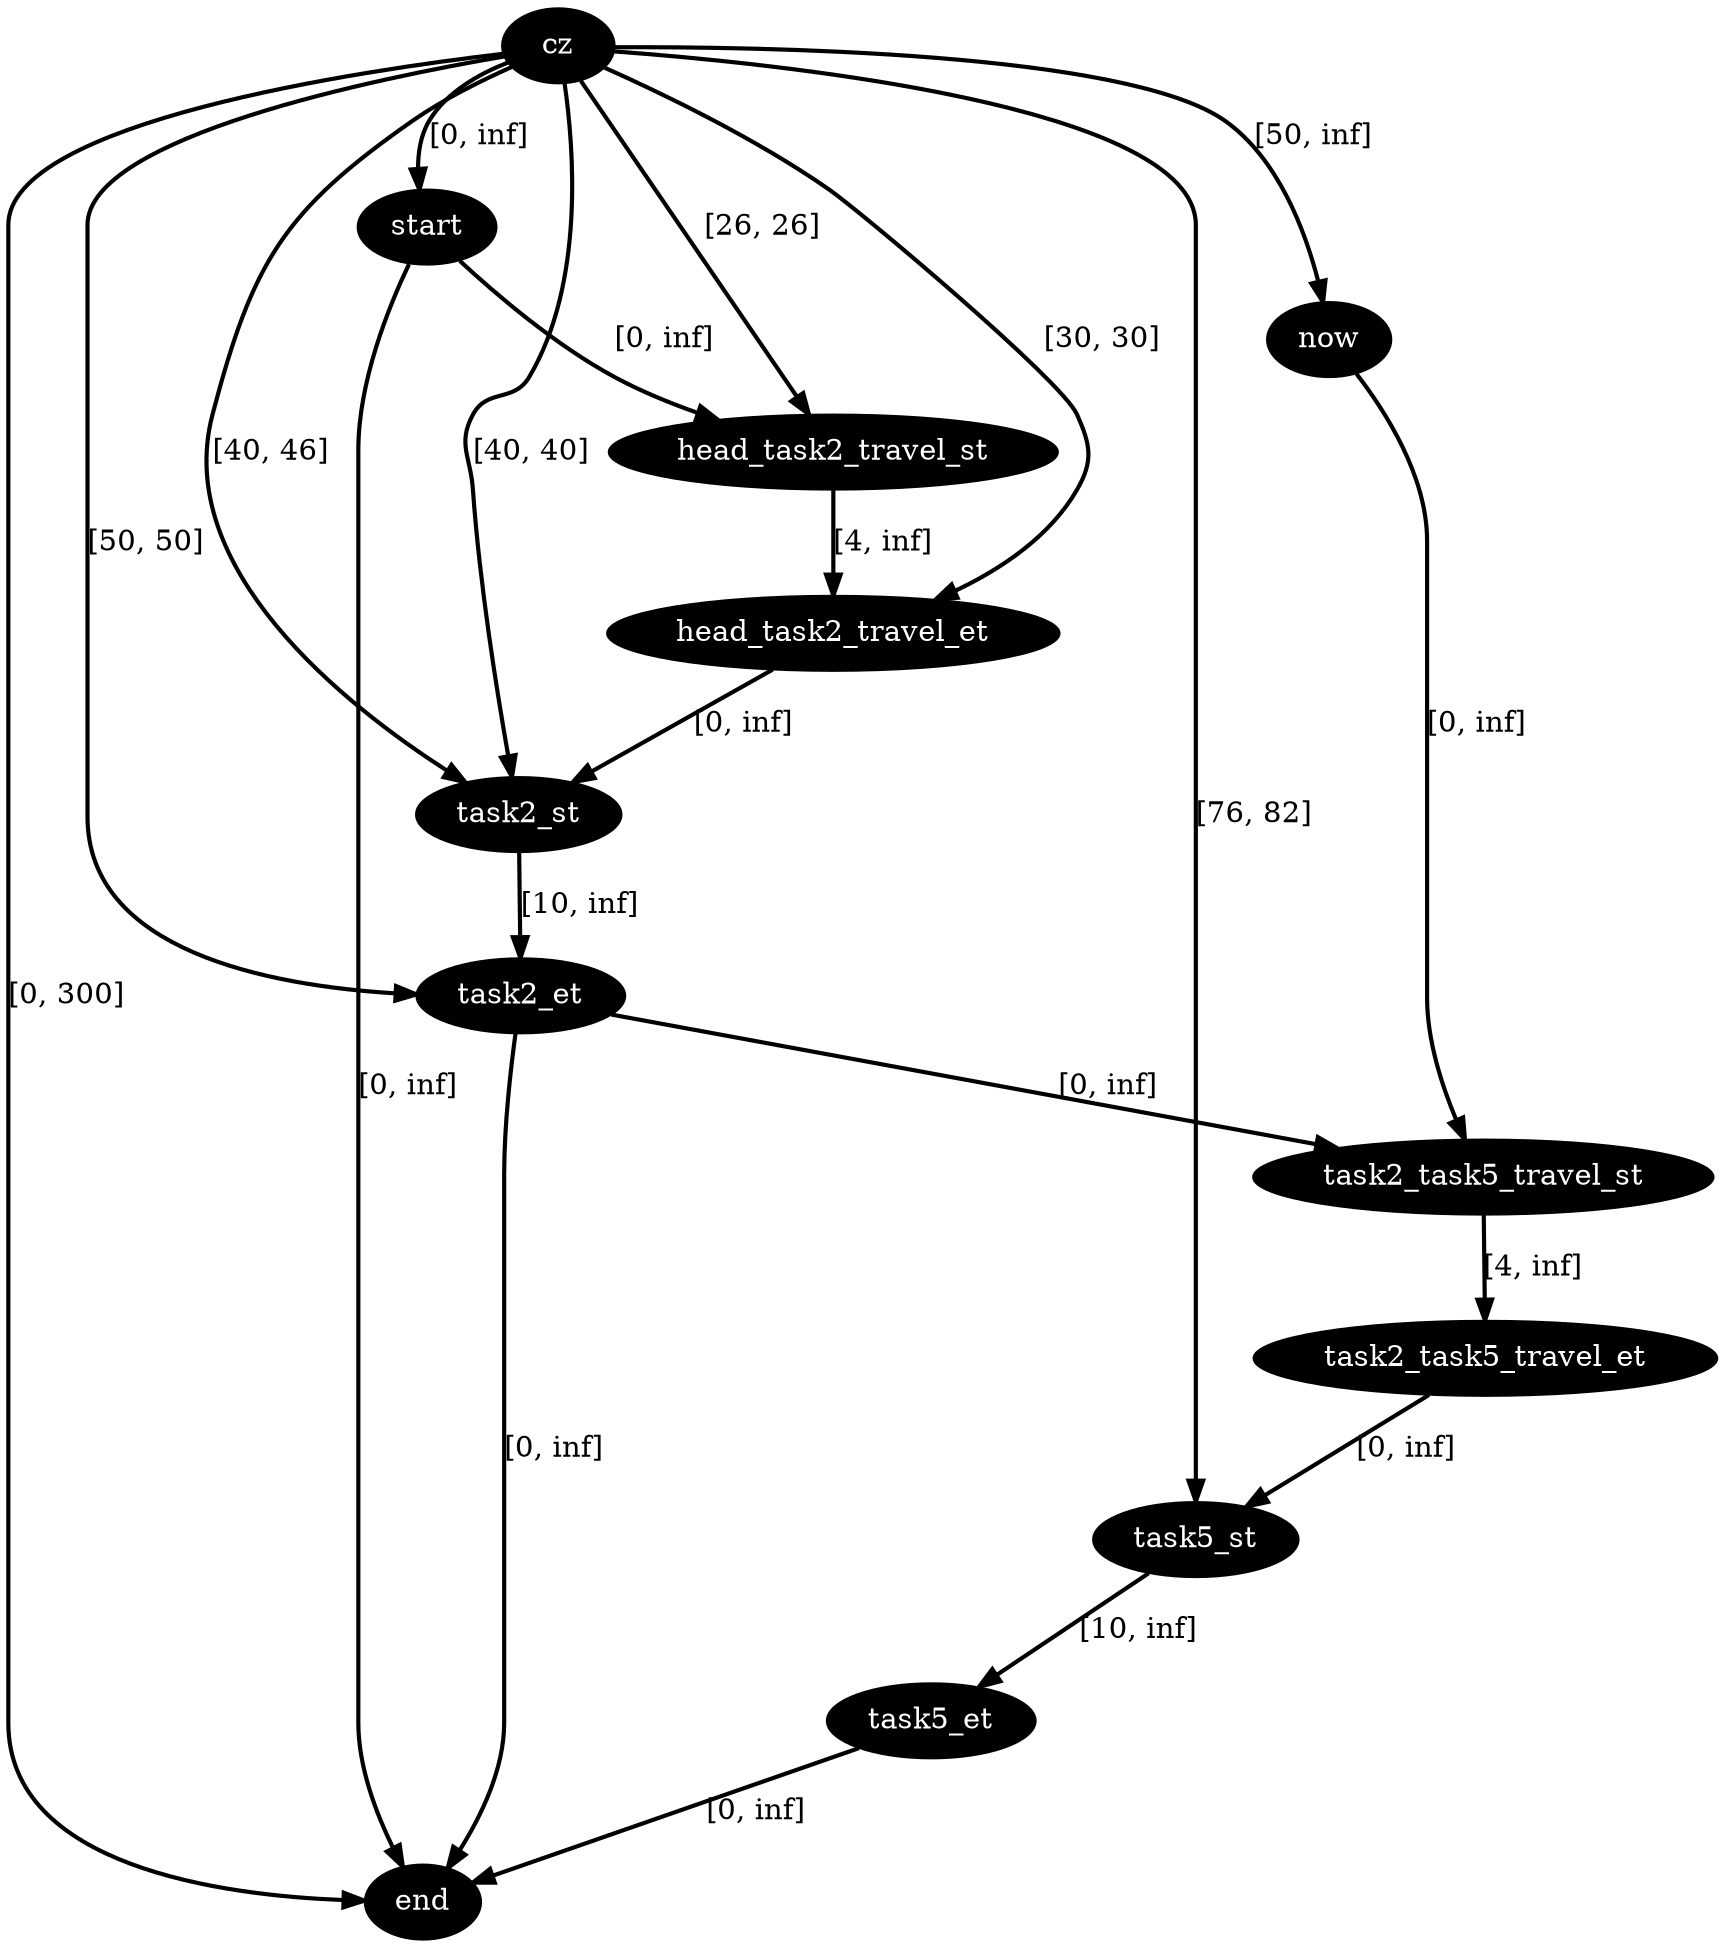 digraph plan {
0[label="cz",style=filled,fillcolor=black,fontcolor=white];
1[label="start",style=filled,fillcolor=black,fontcolor=white];
2[label="now",style=filled,fillcolor=black,fontcolor=white];
3[label="end",style=filled,fillcolor=black,fontcolor=white];
8[label="head_task2_travel_st",style=filled,fillcolor=black,fontcolor=white];
9[label="head_task2_travel_et",style=filled,fillcolor=black,fontcolor=white];
10[label="task2_st",style=filled,fillcolor=black,fontcolor=white];
11[label="task2_et",style=filled,fillcolor=black,fontcolor=white];
18[label="task2_task5_travel_st",style=filled,fillcolor=black,fontcolor=white];
19[label="task2_task5_travel_et",style=filled,fillcolor=black,fontcolor=white];
20[label="task5_st",style=filled,fillcolor=black,fontcolor=white];
21[label="task5_et",style=filled,fillcolor=black,fontcolor=white];
"0"->"1"[label="[0, inf]",penwidth=2,color=black];
"0"->"3"[label="[0, 300]",penwidth=2,color=black];
"8"->"9"[label="[4, inf]",penwidth=2,color=black];
"0"->"9"[label="[30, 30]",penwidth=2,color=black];
"1"->"8"[label="[0, inf]",penwidth=2,color=black];
"0"->"8"[label="[26, 26]",penwidth=2,color=black];
"0"->"2"[label="[50, inf]",penwidth=2,color=black];
"2"->"18"[label="[0, inf]",penwidth=2,color=black];
"1"->"3"[label="[0, inf]",penwidth=2,color=black];
"0"->"11"[label="[50, 50]",penwidth=2,color=black];
"11"->"3"[label="[0, inf]",penwidth=2,color=black];
"0"->"10"[label="[40, 40]",penwidth=2,color=black];
"0"->"10"[label="[40, 46]",penwidth=2,color=black];
"18"->"19"[label="[4, inf]",penwidth=2,color=black];
"11"->"18"[label="[0, inf]",penwidth=2,color=black];
"10"->"11"[label="[10, inf]",penwidth=2,color=black];
"9"->"10"[label="[0, inf]",penwidth=2,color=black];
"21"->"3"[label="[0, inf]",penwidth=2,color=black];
"0"->"20"[label="[76, 82]",penwidth=2,color=black];
"20"->"21"[label="[10, inf]",penwidth=2,color=black];
"19"->"20"[label="[0, inf]",penwidth=2,color=black];
}
